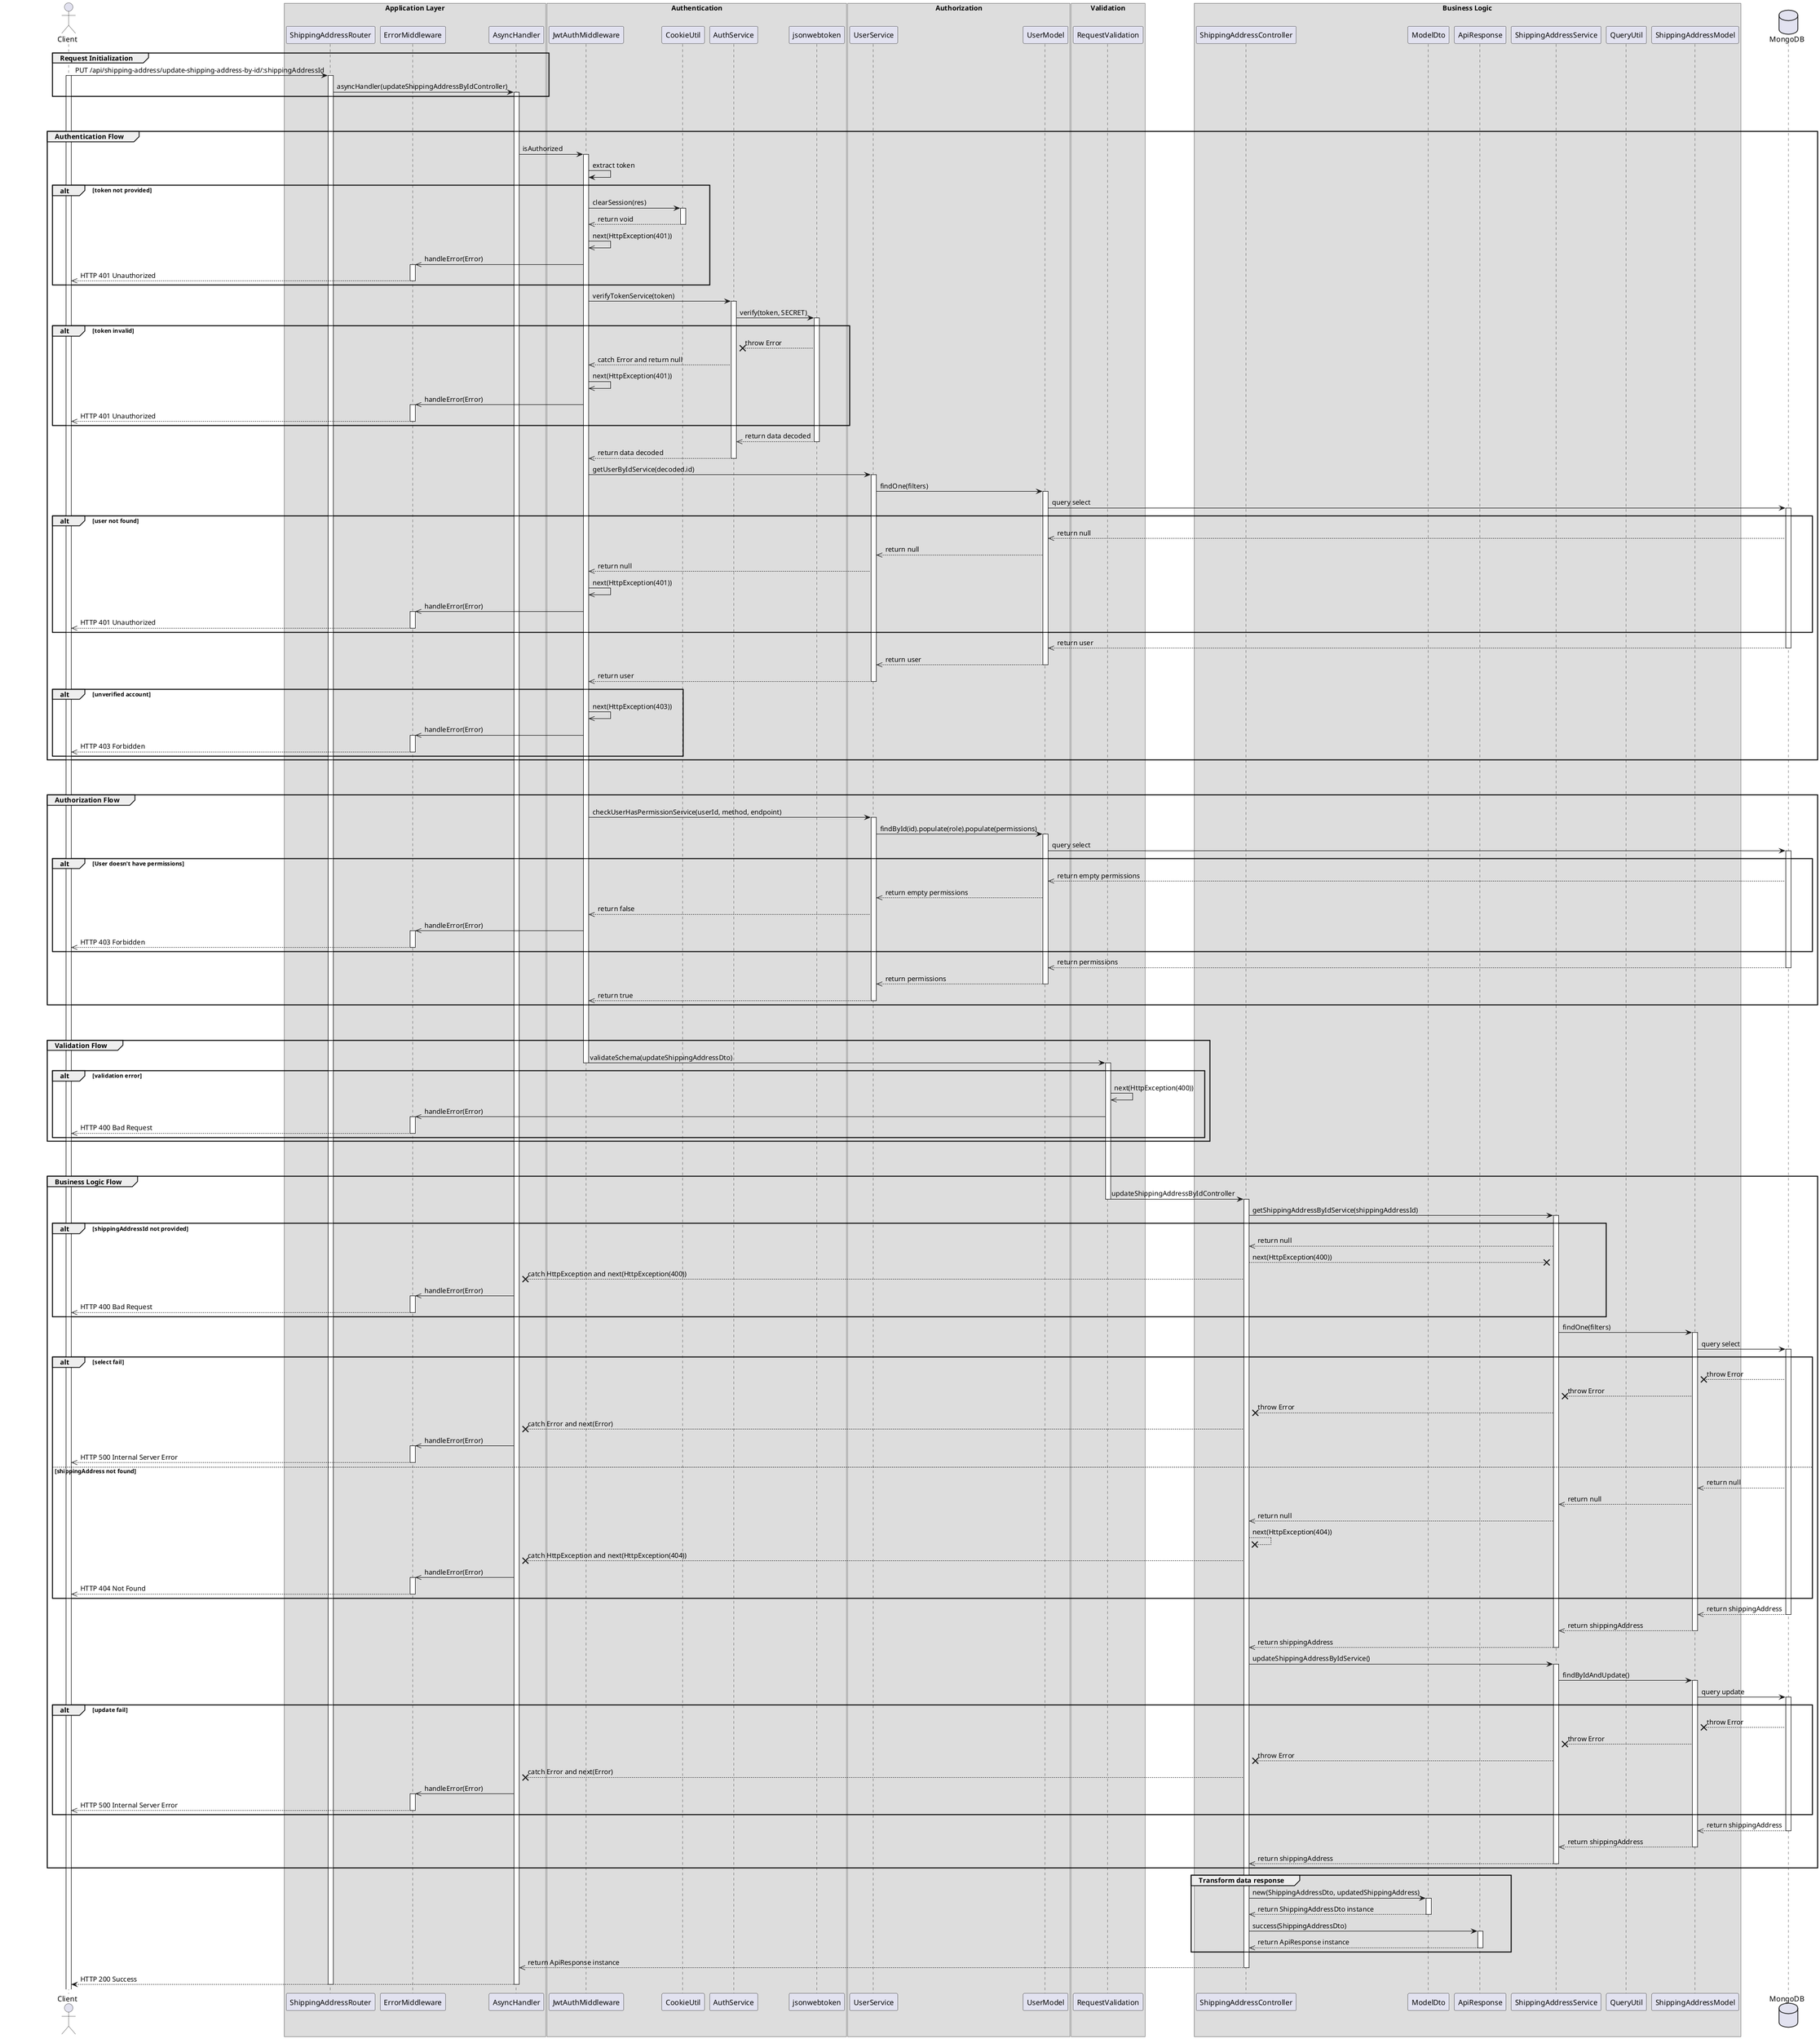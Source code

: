 @startuml Update Shipping Address

actor Client

box "Application Layer"
participant ShippingAddressRouter 
participant ErrorMiddleware 
participant AsyncHandler 
end box

box "Authentication"
participant JwtAuthMiddleware 
participant CookieUtil
participant AuthService
participant jsonwebtoken
end box

box "Authorization"
participant UserService 
participant UserModel
end box

box "Validation"
participant RequestValidation
end box

box "Business Logic"
participant ShippingAddressController
participant ModelDto
participant ApiResponse
participant ShippingAddressService
participant QueryUtil
participant ShippingAddressModel
end box

database MongoDB

' Step 1
group Request Initialization
    Client -> ShippingAddressRouter: PUT /api/shipping-address/update-shipping-address-by-id/:shippingAddressId
    activate Client
    activate ShippingAddressRouter
    ShippingAddressRouter -> AsyncHandler: asyncHandler(updateShippingAddressByIdController)
    activate AsyncHandler
end

break
break

' Step 2
group Authentication Flow
    AsyncHandler -> JwtAuthMiddleware: isAuthorized
    activate JwtAuthMiddleware

    JwtAuthMiddleware -> JwtAuthMiddleware: extract token
    alt token not provided
        JwtAuthMiddleware -> CookieUtil: clearSession(res)
        activate CookieUtil
        CookieUtil -->> JwtAuthMiddleware: return void
        deactivate CookieUtil
        JwtAuthMiddleware ->> JwtAuthMiddleware: next(HttpException(401))
        JwtAuthMiddleware ->> ErrorMiddleware: handleError(Error)
        activate ErrorMiddleware
        ErrorMiddleware -->> Client: HTTP 401 Unauthorized
        deactivate ErrorMiddleware
    end 

    JwtAuthMiddleware -> AuthService: verifyTokenService(token)
    activate AuthService
    AuthService -> jsonwebtoken: verify(token, SECRET)
    activate jsonwebtoken
    alt token invalid
        jsonwebtoken --x AuthService: throw Error
        AuthService -->> JwtAuthMiddleware: catch Error and return null
        JwtAuthMiddleware ->> JwtAuthMiddleware: next(HttpException(401))
        JwtAuthMiddleware ->> ErrorMiddleware: handleError(Error)
        activate ErrorMiddleware
        ErrorMiddleware -->> Client: HTTP 401 Unauthorized
        deactivate ErrorMiddleware
    end

    jsonwebtoken -->> AuthService: return data decoded
    deactivate jsonwebtoken
    AuthService -->> JwtAuthMiddleware: return data decoded
    deactivate AuthService
    JwtAuthMiddleware -> UserService: getUserByIdService(decoded.id)
    activate UserService
    UserService -> UserModel: findOne(filters)
    activate UserModel
    UserModel -> MongoDB: query select
    activate MongoDB

    alt user not found
        MongoDB -->> UserModel: return null
        UserModel -->> UserService: return null
        UserService -->> JwtAuthMiddleware: return null
        JwtAuthMiddleware ->> JwtAuthMiddleware: next(HttpException(401))
        JwtAuthMiddleware ->> ErrorMiddleware: handleError(Error)
        activate ErrorMiddleware
        ErrorMiddleware -->> Client: HTTP 401 Unauthorized
        deactivate ErrorMiddleware
    end

    MongoDB -->> UserModel: return user
    deactivate MongoDB
    UserModel -->> UserService: return user
    deactivate UserModel
    UserService -->> JwtAuthMiddleware: return user
    deactivate UserService

    alt unverified account
        JwtAuthMiddleware ->> JwtAuthMiddleware: next(HttpException(403))
        JwtAuthMiddleware ->> ErrorMiddleware: handleError(Error)
        activate ErrorMiddleware
        ErrorMiddleware -->> Client: HTTP 403 Forbidden
        deactivate ErrorMiddleware
    end
end

break
break

' Step 3
group Authorization Flow
    JwtAuthMiddleware -> UserService: checkUserHasPermissionService(userId, method, endpoint)
    activate UserService
    UserService -> UserModel: findById(id).populate(role).populate(permissions)
    activate UserModel
    UserModel -> MongoDB: query select
    activate MongoDB

    alt User doesn't have permissions 
        MongoDB -->> UserModel: return empty permissions
        UserModel -->> UserService: return empty permissions
        UserService -->> JwtAuthMiddleware: return false
        JwtAuthMiddleware ->> ErrorMiddleware: handleError(Error)
        activate ErrorMiddleware
        ErrorMiddleware -->> Client: HTTP 403 Forbidden
        deactivate ErrorMiddleware
    end

    MongoDB -->> UserModel: return permissions
    deactivate MongoDB
    UserModel -->> UserService: return permissions
    deactivate UserModel
    UserService -->> JwtAuthMiddleware: return true
    deactivate UserService
end

break
break

' Step 4
group Validation Flow
    JwtAuthMiddleware -> RequestValidation: validateSchema(updateShippingAddressDto)
    deactivate JwtAuthMiddleware
    activate RequestValidation
        alt validation error
        RequestValidation ->> RequestValidation: next(HttpException(400))
        RequestValidation ->> ErrorMiddleware: handleError(Error)
        activate ErrorMiddleware
        ErrorMiddleware -->> Client: HTTP 400 Bad Request
        deactivate ErrorMiddleware
    end
end

break
break


' Step 5
group Business Logic Flow
    RequestValidation -> ShippingAddressController: updateShippingAddressByIdController
    deactivate RequestValidation
    activate ShippingAddressController
    ShippingAddressController -> ShippingAddressService: getShippingAddressByIdService(shippingAddressId)
    activate ShippingAddressService
    
    alt shippingAddressId not provided
        ShippingAddressService -->> ShippingAddressController: return null
        ShippingAddressController --x ShippingAddressService: next(HttpException(400))
        ShippingAddressController --x AsyncHandler: catch HttpException and next(HttpException(400))
        AsyncHandler ->> ErrorMiddleware: handleError(Error)
        activate ErrorMiddleware
        ErrorMiddleware -->> Client: HTTP 400 Bad Request
        deactivate ErrorMiddleware
    end
    
    ShippingAddressService -> ShippingAddressModel: findOne(filters)
    activate ShippingAddressModel
    ShippingAddressModel -> MongoDB: query select
    activate MongoDB

    alt select fail
        MongoDB --x ShippingAddressModel: throw Error
        ShippingAddressModel --x ShippingAddressService: throw Error
        ShippingAddressService --x ShippingAddressController: throw Error
        ShippingAddressController --x AsyncHandler: catch Error and next(Error)
        AsyncHandler ->> ErrorMiddleware: handleError(Error)
        activate ErrorMiddleware
        ErrorMiddleware -->> Client: HTTP 500 Internal Server Error
        deactivate ErrorMiddleware
    else shippingAddress not found
        MongoDB -->> ShippingAddressModel: return null
        ShippingAddressModel -->> ShippingAddressService: return null
        ShippingAddressService -->> ShippingAddressController: return null
        ShippingAddressController --x ShippingAddressController: next(HttpException(404))
        ShippingAddressController --x AsyncHandler: catch HttpException and next(HttpException(404))
        AsyncHandler ->> ErrorMiddleware: handleError(Error)
        activate ErrorMiddleware
        ErrorMiddleware -->> Client: HTTP 404 Not Found
        deactivate ErrorMiddleware
    end

    MongoDB -->> ShippingAddressModel: return shippingAddress
    deactivate MongoDB
    ShippingAddressModel -->> ShippingAddressService: return shippingAddress
    deactivate ShippingAddressModel
    ShippingAddressService -->> ShippingAddressController: return shippingAddress
    deactivate ShippingAddressService
    ShippingAddressController -> ShippingAddressService: updateShippingAddressByIdService()
    activate ShippingAddressService
    ShippingAddressService -> ShippingAddressModel: findByIdAndUpdate()
    activate ShippingAddressModel
    ShippingAddressModel -> MongoDB: query update
    activate MongoDB

    alt update fail
        MongoDB --x ShippingAddressModel: throw Error
        ShippingAddressModel --x ShippingAddressService: throw Error
        ShippingAddressService --x ShippingAddressController: throw Error
        ShippingAddressController --x AsyncHandler: catch Error and next(Error)
        AsyncHandler ->> ErrorMiddleware: handleError(Error)
        activate ErrorMiddleware
        ErrorMiddleware -->> Client: HTTP 500 Internal Server Error
        deactivate ErrorMiddleware
    end

    MongoDB -->> ShippingAddressModel: return shippingAddress
    deactivate MongoDB
    ShippingAddressModel -->> ShippingAddressService: return shippingAddress
    deactivate ShippingAddressModel
    ShippingAddressService -->> ShippingAddressController: return shippingAddress
    deactivate ShippingAddressService



end

group Transform data response
    ShippingAddressController -> ModelDto: new(ShippingAddressDto, updatedShippingAddress)
    activate ModelDto
    ModelDto -->> ShippingAddressController: return ShippingAddressDto instance
    deactivate ModelDto

    ShippingAddressController -> ApiResponse: success(ShippingAddressDto)
    activate ApiResponse
    ApiResponse -->> ShippingAddressController: return ApiResponse instance
    deactivate ApiResponse 
end

ShippingAddressController -->> AsyncHandler: return ApiResponse instance
deactivate ShippingAddressController
AsyncHandler --> Client: HTTP 200 Success
deactivate AsyncHandler
deactivate ShippingAddressRouter

@enduml